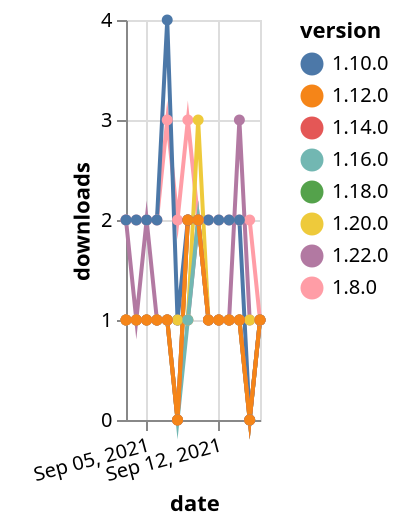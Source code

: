 {"$schema": "https://vega.github.io/schema/vega-lite/v5.json", "description": "A simple bar chart with embedded data.", "data": {"values": [{"date": "2021-09-03", "total": 170, "delta": 1, "version": "1.18.0"}, {"date": "2021-09-04", "total": 171, "delta": 1, "version": "1.18.0"}, {"date": "2021-09-05", "total": 172, "delta": 1, "version": "1.18.0"}, {"date": "2021-09-06", "total": 173, "delta": 1, "version": "1.18.0"}, {"date": "2021-09-07", "total": 174, "delta": 1, "version": "1.18.0"}, {"date": "2021-09-08", "total": 174, "delta": 0, "version": "1.18.0"}, {"date": "2021-09-09", "total": 176, "delta": 2, "version": "1.18.0"}, {"date": "2021-09-10", "total": 178, "delta": 2, "version": "1.18.0"}, {"date": "2021-09-11", "total": 179, "delta": 1, "version": "1.18.0"}, {"date": "2021-09-12", "total": 180, "delta": 1, "version": "1.18.0"}, {"date": "2021-09-13", "total": 181, "delta": 1, "version": "1.18.0"}, {"date": "2021-09-14", "total": 182, "delta": 1, "version": "1.18.0"}, {"date": "2021-09-15", "total": 182, "delta": 0, "version": "1.18.0"}, {"date": "2021-09-16", "total": 183, "delta": 1, "version": "1.18.0"}, {"date": "2021-09-03", "total": 121, "delta": 2, "version": "1.22.0"}, {"date": "2021-09-04", "total": 122, "delta": 1, "version": "1.22.0"}, {"date": "2021-09-05", "total": 124, "delta": 2, "version": "1.22.0"}, {"date": "2021-09-06", "total": 125, "delta": 1, "version": "1.22.0"}, {"date": "2021-09-07", "total": 126, "delta": 1, "version": "1.22.0"}, {"date": "2021-09-08", "total": 127, "delta": 1, "version": "1.22.0"}, {"date": "2021-09-09", "total": 128, "delta": 1, "version": "1.22.0"}, {"date": "2021-09-10", "total": 130, "delta": 2, "version": "1.22.0"}, {"date": "2021-09-11", "total": 131, "delta": 1, "version": "1.22.0"}, {"date": "2021-09-12", "total": 132, "delta": 1, "version": "1.22.0"}, {"date": "2021-09-13", "total": 133, "delta": 1, "version": "1.22.0"}, {"date": "2021-09-14", "total": 136, "delta": 3, "version": "1.22.0"}, {"date": "2021-09-15", "total": 137, "delta": 1, "version": "1.22.0"}, {"date": "2021-09-16", "total": 138, "delta": 1, "version": "1.22.0"}, {"date": "2021-09-03", "total": 2370, "delta": 2, "version": "1.8.0"}, {"date": "2021-09-04", "total": 2372, "delta": 2, "version": "1.8.0"}, {"date": "2021-09-05", "total": 2374, "delta": 2, "version": "1.8.0"}, {"date": "2021-09-06", "total": 2376, "delta": 2, "version": "1.8.0"}, {"date": "2021-09-07", "total": 2379, "delta": 3, "version": "1.8.0"}, {"date": "2021-09-08", "total": 2381, "delta": 2, "version": "1.8.0"}, {"date": "2021-09-09", "total": 2384, "delta": 3, "version": "1.8.0"}, {"date": "2021-09-10", "total": 2386, "delta": 2, "version": "1.8.0"}, {"date": "2021-09-11", "total": 2388, "delta": 2, "version": "1.8.0"}, {"date": "2021-09-12", "total": 2390, "delta": 2, "version": "1.8.0"}, {"date": "2021-09-13", "total": 2392, "delta": 2, "version": "1.8.0"}, {"date": "2021-09-14", "total": 2394, "delta": 2, "version": "1.8.0"}, {"date": "2021-09-15", "total": 2396, "delta": 2, "version": "1.8.0"}, {"date": "2021-09-16", "total": 2397, "delta": 1, "version": "1.8.0"}, {"date": "2021-09-03", "total": 2415, "delta": 2, "version": "1.10.0"}, {"date": "2021-09-04", "total": 2417, "delta": 2, "version": "1.10.0"}, {"date": "2021-09-05", "total": 2419, "delta": 2, "version": "1.10.0"}, {"date": "2021-09-06", "total": 2421, "delta": 2, "version": "1.10.0"}, {"date": "2021-09-07", "total": 2425, "delta": 4, "version": "1.10.0"}, {"date": "2021-09-08", "total": 2426, "delta": 1, "version": "1.10.0"}, {"date": "2021-09-09", "total": 2428, "delta": 2, "version": "1.10.0"}, {"date": "2021-09-10", "total": 2430, "delta": 2, "version": "1.10.0"}, {"date": "2021-09-11", "total": 2432, "delta": 2, "version": "1.10.0"}, {"date": "2021-09-12", "total": 2434, "delta": 2, "version": "1.10.0"}, {"date": "2021-09-13", "total": 2436, "delta": 2, "version": "1.10.0"}, {"date": "2021-09-14", "total": 2438, "delta": 2, "version": "1.10.0"}, {"date": "2021-09-15", "total": 2438, "delta": 0, "version": "1.10.0"}, {"date": "2021-09-16", "total": 2439, "delta": 1, "version": "1.10.0"}, {"date": "2021-09-03", "total": 198, "delta": 1, "version": "1.20.0"}, {"date": "2021-09-04", "total": 199, "delta": 1, "version": "1.20.0"}, {"date": "2021-09-05", "total": 200, "delta": 1, "version": "1.20.0"}, {"date": "2021-09-06", "total": 201, "delta": 1, "version": "1.20.0"}, {"date": "2021-09-07", "total": 202, "delta": 1, "version": "1.20.0"}, {"date": "2021-09-08", "total": 203, "delta": 1, "version": "1.20.0"}, {"date": "2021-09-09", "total": 204, "delta": 1, "version": "1.20.0"}, {"date": "2021-09-10", "total": 207, "delta": 3, "version": "1.20.0"}, {"date": "2021-09-11", "total": 208, "delta": 1, "version": "1.20.0"}, {"date": "2021-09-12", "total": 209, "delta": 1, "version": "1.20.0"}, {"date": "2021-09-13", "total": 210, "delta": 1, "version": "1.20.0"}, {"date": "2021-09-14", "total": 211, "delta": 1, "version": "1.20.0"}, {"date": "2021-09-15", "total": 212, "delta": 1, "version": "1.20.0"}, {"date": "2021-09-16", "total": 213, "delta": 1, "version": "1.20.0"}, {"date": "2021-09-03", "total": 198, "delta": 1, "version": "1.16.0"}, {"date": "2021-09-04", "total": 199, "delta": 1, "version": "1.16.0"}, {"date": "2021-09-05", "total": 200, "delta": 1, "version": "1.16.0"}, {"date": "2021-09-06", "total": 201, "delta": 1, "version": "1.16.0"}, {"date": "2021-09-07", "total": 202, "delta": 1, "version": "1.16.0"}, {"date": "2021-09-08", "total": 202, "delta": 0, "version": "1.16.0"}, {"date": "2021-09-09", "total": 203, "delta": 1, "version": "1.16.0"}, {"date": "2021-09-10", "total": 205, "delta": 2, "version": "1.16.0"}, {"date": "2021-09-11", "total": 206, "delta": 1, "version": "1.16.0"}, {"date": "2021-09-12", "total": 207, "delta": 1, "version": "1.16.0"}, {"date": "2021-09-13", "total": 208, "delta": 1, "version": "1.16.0"}, {"date": "2021-09-14", "total": 209, "delta": 1, "version": "1.16.0"}, {"date": "2021-09-15", "total": 209, "delta": 0, "version": "1.16.0"}, {"date": "2021-09-16", "total": 210, "delta": 1, "version": "1.16.0"}, {"date": "2021-09-03", "total": 203, "delta": 1, "version": "1.14.0"}, {"date": "2021-09-04", "total": 204, "delta": 1, "version": "1.14.0"}, {"date": "2021-09-05", "total": 205, "delta": 1, "version": "1.14.0"}, {"date": "2021-09-06", "total": 206, "delta": 1, "version": "1.14.0"}, {"date": "2021-09-07", "total": 207, "delta": 1, "version": "1.14.0"}, {"date": "2021-09-08", "total": 207, "delta": 0, "version": "1.14.0"}, {"date": "2021-09-09", "total": 209, "delta": 2, "version": "1.14.0"}, {"date": "2021-09-10", "total": 211, "delta": 2, "version": "1.14.0"}, {"date": "2021-09-11", "total": 212, "delta": 1, "version": "1.14.0"}, {"date": "2021-09-12", "total": 213, "delta": 1, "version": "1.14.0"}, {"date": "2021-09-13", "total": 214, "delta": 1, "version": "1.14.0"}, {"date": "2021-09-14", "total": 215, "delta": 1, "version": "1.14.0"}, {"date": "2021-09-15", "total": 215, "delta": 0, "version": "1.14.0"}, {"date": "2021-09-16", "total": 216, "delta": 1, "version": "1.14.0"}, {"date": "2021-09-03", "total": 254, "delta": 1, "version": "1.12.0"}, {"date": "2021-09-04", "total": 255, "delta": 1, "version": "1.12.0"}, {"date": "2021-09-05", "total": 256, "delta": 1, "version": "1.12.0"}, {"date": "2021-09-06", "total": 257, "delta": 1, "version": "1.12.0"}, {"date": "2021-09-07", "total": 258, "delta": 1, "version": "1.12.0"}, {"date": "2021-09-08", "total": 258, "delta": 0, "version": "1.12.0"}, {"date": "2021-09-09", "total": 260, "delta": 2, "version": "1.12.0"}, {"date": "2021-09-10", "total": 262, "delta": 2, "version": "1.12.0"}, {"date": "2021-09-11", "total": 263, "delta": 1, "version": "1.12.0"}, {"date": "2021-09-12", "total": 264, "delta": 1, "version": "1.12.0"}, {"date": "2021-09-13", "total": 265, "delta": 1, "version": "1.12.0"}, {"date": "2021-09-14", "total": 266, "delta": 1, "version": "1.12.0"}, {"date": "2021-09-15", "total": 266, "delta": 0, "version": "1.12.0"}, {"date": "2021-09-16", "total": 267, "delta": 1, "version": "1.12.0"}]}, "width": "container", "mark": {"type": "line", "point": {"filled": true}}, "encoding": {"x": {"field": "date", "type": "temporal", "timeUnit": "yearmonthdate", "title": "date", "axis": {"labelAngle": -15}}, "y": {"field": "delta", "type": "quantitative", "title": "downloads"}, "color": {"field": "version", "type": "nominal"}, "tooltip": {"field": "delta"}}}